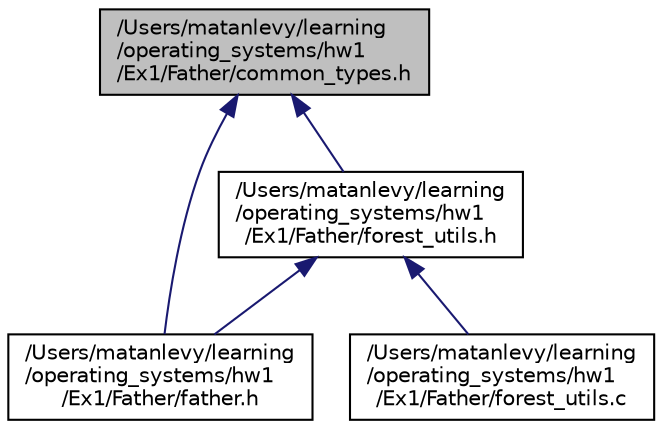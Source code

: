 digraph "/Users/matanlevy/learning/operating_systems/hw1/Ex1/Father/common_types.h"
{
 // INTERACTIVE_SVG=YES
 // LATEX_PDF_SIZE
  edge [fontname="Helvetica",fontsize="10",labelfontname="Helvetica",labelfontsize="10"];
  node [fontname="Helvetica",fontsize="10",shape=record];
  Node1 [label="/Users/matanlevy/learning\l/operating_systems/hw1\l/Ex1/Father/common_types.h",height=0.2,width=0.4,color="black", fillcolor="grey75", style="filled", fontcolor="black",tooltip="Hold common defenitions and types."];
  Node1 -> Node2 [dir="back",color="midnightblue",fontsize="10",style="solid",fontname="Helvetica"];
  Node2 [label="/Users/matanlevy/learning\l/operating_systems/hw1\l/Ex1/Father/father.h",height=0.2,width=0.4,color="black", fillcolor="white", style="filled",URL="$father_8h.html",tooltip=" "];
  Node1 -> Node3 [dir="back",color="midnightblue",fontsize="10",style="solid",fontname="Helvetica"];
  Node3 [label="/Users/matanlevy/learning\l/operating_systems/hw1\l/Ex1/Father/forest_utils.h",height=0.2,width=0.4,color="black", fillcolor="white", style="filled",URL="$forest__utils_8h.html",tooltip="This sub-module will handle all forest related functions."];
  Node3 -> Node2 [dir="back",color="midnightblue",fontsize="10",style="solid",fontname="Helvetica"];
  Node3 -> Node4 [dir="back",color="midnightblue",fontsize="10",style="solid",fontname="Helvetica"];
  Node4 [label="/Users/matanlevy/learning\l/operating_systems/hw1\l/Ex1/Father/forest_utils.c",height=0.2,width=0.4,color="black", fillcolor="white", style="filled",URL="$forest__utils_8c.html",tooltip="Holds all forest related functions. Allows to go through the forest and change each cell to the next ..."];
}
